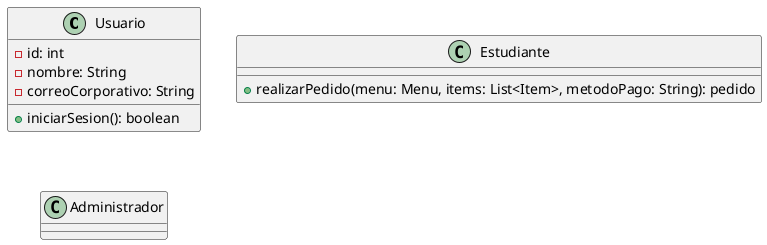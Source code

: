 @startuml clasescoffeeshop

class Usuario{
    - id: int
    - nombre: String
    - correoCorporativo: String
    + iniciarSesion(): boolean
}

class Estudiante{
    + realizarPedido(menu: Menu, items: List<Item>, metodoPago: String): pedido
}

class Administrador{

}

@enduml

